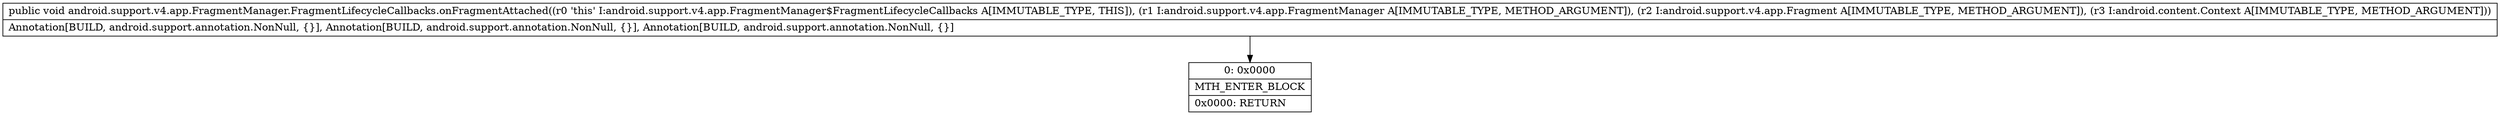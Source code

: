 digraph "CFG forandroid.support.v4.app.FragmentManager.FragmentLifecycleCallbacks.onFragmentAttached(Landroid\/support\/v4\/app\/FragmentManager;Landroid\/support\/v4\/app\/Fragment;Landroid\/content\/Context;)V" {
Node_0 [shape=record,label="{0\:\ 0x0000|MTH_ENTER_BLOCK\l|0x0000: RETURN   \l}"];
MethodNode[shape=record,label="{public void android.support.v4.app.FragmentManager.FragmentLifecycleCallbacks.onFragmentAttached((r0 'this' I:android.support.v4.app.FragmentManager$FragmentLifecycleCallbacks A[IMMUTABLE_TYPE, THIS]), (r1 I:android.support.v4.app.FragmentManager A[IMMUTABLE_TYPE, METHOD_ARGUMENT]), (r2 I:android.support.v4.app.Fragment A[IMMUTABLE_TYPE, METHOD_ARGUMENT]), (r3 I:android.content.Context A[IMMUTABLE_TYPE, METHOD_ARGUMENT]))  | Annotation[BUILD, android.support.annotation.NonNull, \{\}], Annotation[BUILD, android.support.annotation.NonNull, \{\}], Annotation[BUILD, android.support.annotation.NonNull, \{\}]\l}"];
MethodNode -> Node_0;
}

